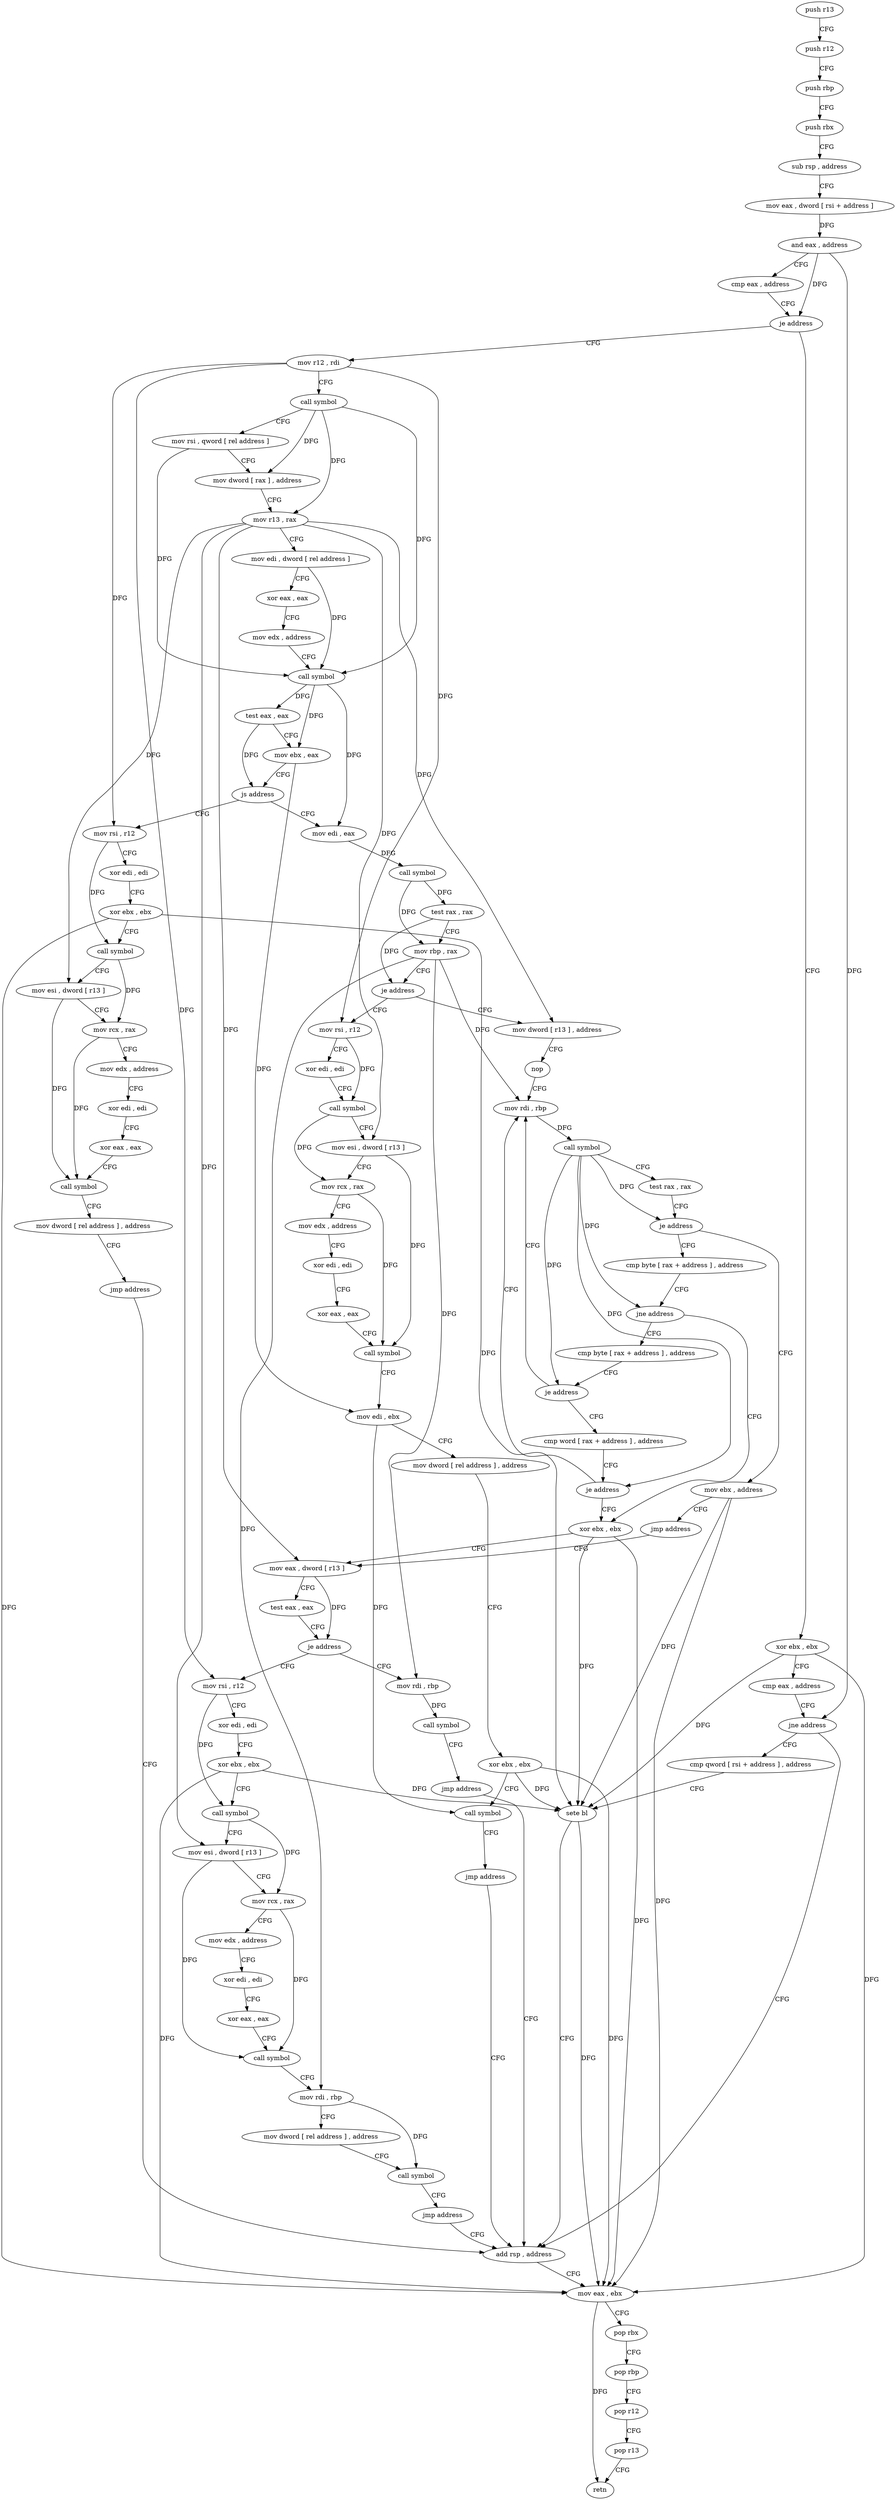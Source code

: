 digraph "func" {
"4214224" [label = "push r13" ]
"4214226" [label = "push r12" ]
"4214228" [label = "push rbp" ]
"4214229" [label = "push rbx" ]
"4214230" [label = "sub rsp , address" ]
"4214234" [label = "mov eax , dword [ rsi + address ]" ]
"4214237" [label = "and eax , address" ]
"4214242" [label = "cmp eax , address" ]
"4214247" [label = "je address" ]
"4214288" [label = "mov r12 , rdi" ]
"4214249" [label = "xor ebx , ebx" ]
"4214291" [label = "call symbol" ]
"4214296" [label = "mov rsi , qword [ rel address ]" ]
"4214303" [label = "mov dword [ rax ] , address" ]
"4214309" [label = "mov r13 , rax" ]
"4214312" [label = "mov edi , dword [ rel address ]" ]
"4214318" [label = "xor eax , eax" ]
"4214320" [label = "mov edx , address" ]
"4214325" [label = "call symbol" ]
"4214330" [label = "test eax , eax" ]
"4214332" [label = "mov ebx , eax" ]
"4214334" [label = "js address" ]
"4214496" [label = "mov rsi , r12" ]
"4214340" [label = "mov edi , eax" ]
"4214251" [label = "cmp eax , address" ]
"4214256" [label = "jne address" ]
"4214266" [label = "add rsp , address" ]
"4214258" [label = "cmp qword [ rsi + address ] , address" ]
"4214499" [label = "xor edi , edi" ]
"4214501" [label = "xor ebx , ebx" ]
"4214503" [label = "call symbol" ]
"4214508" [label = "mov esi , dword [ r13 ]" ]
"4214512" [label = "mov rcx , rax" ]
"4214515" [label = "mov edx , address" ]
"4214520" [label = "xor edi , edi" ]
"4214522" [label = "xor eax , eax" ]
"4214524" [label = "call symbol" ]
"4214529" [label = "mov dword [ rel address ] , address" ]
"4214539" [label = "jmp address" ]
"4214342" [label = "call symbol" ]
"4214347" [label = "test rax , rax" ]
"4214350" [label = "mov rbp , rax" ]
"4214353" [label = "je address" ]
"4214544" [label = "mov rsi , r12" ]
"4214359" [label = "mov dword [ r13 ] , address" ]
"4214270" [label = "mov eax , ebx" ]
"4214272" [label = "pop rbx" ]
"4214273" [label = "pop rbp" ]
"4214274" [label = "pop r12" ]
"4214276" [label = "pop r13" ]
"4214278" [label = "retn" ]
"4214263" [label = "sete bl" ]
"4214547" [label = "xor edi , edi" ]
"4214549" [label = "call symbol" ]
"4214554" [label = "mov esi , dword [ r13 ]" ]
"4214558" [label = "mov rcx , rax" ]
"4214561" [label = "mov edx , address" ]
"4214566" [label = "xor edi , edi" ]
"4214568" [label = "xor eax , eax" ]
"4214570" [label = "call symbol" ]
"4214575" [label = "mov edi , ebx" ]
"4214577" [label = "mov dword [ rel address ] , address" ]
"4214587" [label = "xor ebx , ebx" ]
"4214589" [label = "call symbol" ]
"4214594" [label = "jmp address" ]
"4214367" [label = "nop" ]
"4214368" [label = "mov rdi , rbp" ]
"4214488" [label = "mov ebx , address" ]
"4214493" [label = "jmp address" ]
"4214402" [label = "mov eax , dword [ r13 ]" ]
"4214381" [label = "cmp byte [ rax + address ] , address" ]
"4214385" [label = "jne address" ]
"4214400" [label = "xor ebx , ebx" ]
"4214387" [label = "cmp byte [ rax + address ] , address" ]
"4214406" [label = "test eax , eax" ]
"4214408" [label = "je address" ]
"4214472" [label = "mov rdi , rbp" ]
"4214410" [label = "mov rsi , r12" ]
"4214391" [label = "je address" ]
"4214393" [label = "cmp word [ rax + address ] , address" ]
"4214475" [label = "call symbol" ]
"4214480" [label = "jmp address" ]
"4214413" [label = "xor edi , edi" ]
"4214415" [label = "xor ebx , ebx" ]
"4214417" [label = "call symbol" ]
"4214422" [label = "mov esi , dword [ r13 ]" ]
"4214426" [label = "mov rcx , rax" ]
"4214429" [label = "mov edx , address" ]
"4214434" [label = "xor edi , edi" ]
"4214436" [label = "xor eax , eax" ]
"4214438" [label = "call symbol" ]
"4214443" [label = "mov rdi , rbp" ]
"4214446" [label = "mov dword [ rel address ] , address" ]
"4214456" [label = "call symbol" ]
"4214461" [label = "jmp address" ]
"4214371" [label = "call symbol" ]
"4214376" [label = "test rax , rax" ]
"4214379" [label = "je address" ]
"4214398" [label = "je address" ]
"4214224" -> "4214226" [ label = "CFG" ]
"4214226" -> "4214228" [ label = "CFG" ]
"4214228" -> "4214229" [ label = "CFG" ]
"4214229" -> "4214230" [ label = "CFG" ]
"4214230" -> "4214234" [ label = "CFG" ]
"4214234" -> "4214237" [ label = "DFG" ]
"4214237" -> "4214242" [ label = "CFG" ]
"4214237" -> "4214247" [ label = "DFG" ]
"4214237" -> "4214256" [ label = "DFG" ]
"4214242" -> "4214247" [ label = "CFG" ]
"4214247" -> "4214288" [ label = "CFG" ]
"4214247" -> "4214249" [ label = "CFG" ]
"4214288" -> "4214291" [ label = "CFG" ]
"4214288" -> "4214496" [ label = "DFG" ]
"4214288" -> "4214544" [ label = "DFG" ]
"4214288" -> "4214410" [ label = "DFG" ]
"4214249" -> "4214251" [ label = "CFG" ]
"4214249" -> "4214270" [ label = "DFG" ]
"4214249" -> "4214263" [ label = "DFG" ]
"4214291" -> "4214296" [ label = "CFG" ]
"4214291" -> "4214303" [ label = "DFG" ]
"4214291" -> "4214309" [ label = "DFG" ]
"4214291" -> "4214325" [ label = "DFG" ]
"4214296" -> "4214303" [ label = "CFG" ]
"4214296" -> "4214325" [ label = "DFG" ]
"4214303" -> "4214309" [ label = "CFG" ]
"4214309" -> "4214312" [ label = "CFG" ]
"4214309" -> "4214508" [ label = "DFG" ]
"4214309" -> "4214554" [ label = "DFG" ]
"4214309" -> "4214359" [ label = "DFG" ]
"4214309" -> "4214402" [ label = "DFG" ]
"4214309" -> "4214422" [ label = "DFG" ]
"4214312" -> "4214318" [ label = "CFG" ]
"4214312" -> "4214325" [ label = "DFG" ]
"4214318" -> "4214320" [ label = "CFG" ]
"4214320" -> "4214325" [ label = "CFG" ]
"4214325" -> "4214330" [ label = "DFG" ]
"4214325" -> "4214332" [ label = "DFG" ]
"4214325" -> "4214340" [ label = "DFG" ]
"4214330" -> "4214332" [ label = "CFG" ]
"4214330" -> "4214334" [ label = "DFG" ]
"4214332" -> "4214334" [ label = "CFG" ]
"4214332" -> "4214575" [ label = "DFG" ]
"4214334" -> "4214496" [ label = "CFG" ]
"4214334" -> "4214340" [ label = "CFG" ]
"4214496" -> "4214499" [ label = "CFG" ]
"4214496" -> "4214503" [ label = "DFG" ]
"4214340" -> "4214342" [ label = "DFG" ]
"4214251" -> "4214256" [ label = "CFG" ]
"4214256" -> "4214266" [ label = "CFG" ]
"4214256" -> "4214258" [ label = "CFG" ]
"4214266" -> "4214270" [ label = "CFG" ]
"4214258" -> "4214263" [ label = "CFG" ]
"4214499" -> "4214501" [ label = "CFG" ]
"4214501" -> "4214503" [ label = "CFG" ]
"4214501" -> "4214270" [ label = "DFG" ]
"4214501" -> "4214263" [ label = "DFG" ]
"4214503" -> "4214508" [ label = "CFG" ]
"4214503" -> "4214512" [ label = "DFG" ]
"4214508" -> "4214512" [ label = "CFG" ]
"4214508" -> "4214524" [ label = "DFG" ]
"4214512" -> "4214515" [ label = "CFG" ]
"4214512" -> "4214524" [ label = "DFG" ]
"4214515" -> "4214520" [ label = "CFG" ]
"4214520" -> "4214522" [ label = "CFG" ]
"4214522" -> "4214524" [ label = "CFG" ]
"4214524" -> "4214529" [ label = "CFG" ]
"4214529" -> "4214539" [ label = "CFG" ]
"4214539" -> "4214266" [ label = "CFG" ]
"4214342" -> "4214347" [ label = "DFG" ]
"4214342" -> "4214350" [ label = "DFG" ]
"4214347" -> "4214350" [ label = "CFG" ]
"4214347" -> "4214353" [ label = "DFG" ]
"4214350" -> "4214353" [ label = "CFG" ]
"4214350" -> "4214368" [ label = "DFG" ]
"4214350" -> "4214472" [ label = "DFG" ]
"4214350" -> "4214443" [ label = "DFG" ]
"4214353" -> "4214544" [ label = "CFG" ]
"4214353" -> "4214359" [ label = "CFG" ]
"4214544" -> "4214547" [ label = "CFG" ]
"4214544" -> "4214549" [ label = "DFG" ]
"4214359" -> "4214367" [ label = "CFG" ]
"4214270" -> "4214272" [ label = "CFG" ]
"4214270" -> "4214278" [ label = "DFG" ]
"4214272" -> "4214273" [ label = "CFG" ]
"4214273" -> "4214274" [ label = "CFG" ]
"4214274" -> "4214276" [ label = "CFG" ]
"4214276" -> "4214278" [ label = "CFG" ]
"4214263" -> "4214266" [ label = "CFG" ]
"4214263" -> "4214270" [ label = "DFG" ]
"4214547" -> "4214549" [ label = "CFG" ]
"4214549" -> "4214554" [ label = "CFG" ]
"4214549" -> "4214558" [ label = "DFG" ]
"4214554" -> "4214558" [ label = "CFG" ]
"4214554" -> "4214570" [ label = "DFG" ]
"4214558" -> "4214561" [ label = "CFG" ]
"4214558" -> "4214570" [ label = "DFG" ]
"4214561" -> "4214566" [ label = "CFG" ]
"4214566" -> "4214568" [ label = "CFG" ]
"4214568" -> "4214570" [ label = "CFG" ]
"4214570" -> "4214575" [ label = "CFG" ]
"4214575" -> "4214577" [ label = "CFG" ]
"4214575" -> "4214589" [ label = "DFG" ]
"4214577" -> "4214587" [ label = "CFG" ]
"4214587" -> "4214589" [ label = "CFG" ]
"4214587" -> "4214270" [ label = "DFG" ]
"4214587" -> "4214263" [ label = "DFG" ]
"4214589" -> "4214594" [ label = "CFG" ]
"4214594" -> "4214266" [ label = "CFG" ]
"4214367" -> "4214368" [ label = "CFG" ]
"4214368" -> "4214371" [ label = "DFG" ]
"4214488" -> "4214493" [ label = "CFG" ]
"4214488" -> "4214270" [ label = "DFG" ]
"4214488" -> "4214263" [ label = "DFG" ]
"4214493" -> "4214402" [ label = "CFG" ]
"4214402" -> "4214406" [ label = "CFG" ]
"4214402" -> "4214408" [ label = "DFG" ]
"4214381" -> "4214385" [ label = "CFG" ]
"4214385" -> "4214400" [ label = "CFG" ]
"4214385" -> "4214387" [ label = "CFG" ]
"4214400" -> "4214402" [ label = "CFG" ]
"4214400" -> "4214270" [ label = "DFG" ]
"4214400" -> "4214263" [ label = "DFG" ]
"4214387" -> "4214391" [ label = "CFG" ]
"4214406" -> "4214408" [ label = "CFG" ]
"4214408" -> "4214472" [ label = "CFG" ]
"4214408" -> "4214410" [ label = "CFG" ]
"4214472" -> "4214475" [ label = "DFG" ]
"4214410" -> "4214413" [ label = "CFG" ]
"4214410" -> "4214417" [ label = "DFG" ]
"4214391" -> "4214368" [ label = "CFG" ]
"4214391" -> "4214393" [ label = "CFG" ]
"4214393" -> "4214398" [ label = "CFG" ]
"4214475" -> "4214480" [ label = "CFG" ]
"4214480" -> "4214266" [ label = "CFG" ]
"4214413" -> "4214415" [ label = "CFG" ]
"4214415" -> "4214417" [ label = "CFG" ]
"4214415" -> "4214270" [ label = "DFG" ]
"4214415" -> "4214263" [ label = "DFG" ]
"4214417" -> "4214422" [ label = "CFG" ]
"4214417" -> "4214426" [ label = "DFG" ]
"4214422" -> "4214426" [ label = "CFG" ]
"4214422" -> "4214438" [ label = "DFG" ]
"4214426" -> "4214429" [ label = "CFG" ]
"4214426" -> "4214438" [ label = "DFG" ]
"4214429" -> "4214434" [ label = "CFG" ]
"4214434" -> "4214436" [ label = "CFG" ]
"4214436" -> "4214438" [ label = "CFG" ]
"4214438" -> "4214443" [ label = "CFG" ]
"4214443" -> "4214446" [ label = "CFG" ]
"4214443" -> "4214456" [ label = "DFG" ]
"4214446" -> "4214456" [ label = "CFG" ]
"4214456" -> "4214461" [ label = "CFG" ]
"4214461" -> "4214266" [ label = "CFG" ]
"4214371" -> "4214376" [ label = "CFG" ]
"4214371" -> "4214379" [ label = "DFG" ]
"4214371" -> "4214385" [ label = "DFG" ]
"4214371" -> "4214391" [ label = "DFG" ]
"4214371" -> "4214398" [ label = "DFG" ]
"4214376" -> "4214379" [ label = "CFG" ]
"4214379" -> "4214488" [ label = "CFG" ]
"4214379" -> "4214381" [ label = "CFG" ]
"4214398" -> "4214368" [ label = "CFG" ]
"4214398" -> "4214400" [ label = "CFG" ]
}
